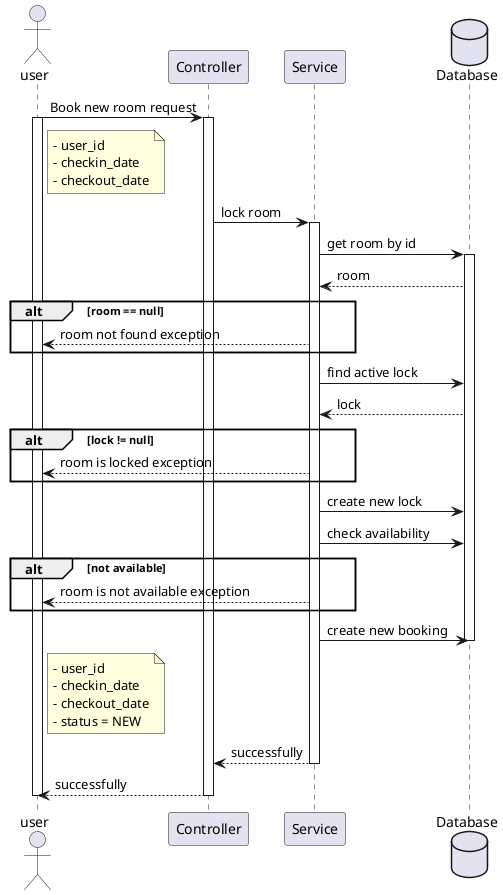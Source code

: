 @startuml Book new room

actor user
participant Controller
participant Service
database Database

user -> Controller: Book new room request
activate user
note right of user
    - user_id
    - checkin_date
    - checkout_date
end note
activate Controller
Controller -> Service: lock room
activate Service
Service -> Database: get room by id
activate Database
Service <-- Database: room
alt room == null
user <-- Service: room not found exception
end 
Service -> Database: find active lock
Service <-- Database: lock
alt lock != null
    user <-- Service: room is locked exception
end
Service -> Database: create new lock
Service -> Database: check availability
alt not available
    user <-- Service: room is not available exception
end
Service -> Database: create new booking
deactivate Database
note right of user
    - user_id
    - checkin_date
    - checkout_date
    - status = NEW
end note
Controller <-- Service: successfully
deactivate Service
user <-- Controller: successfully
deactivate Controller
deactivate user

@enduml